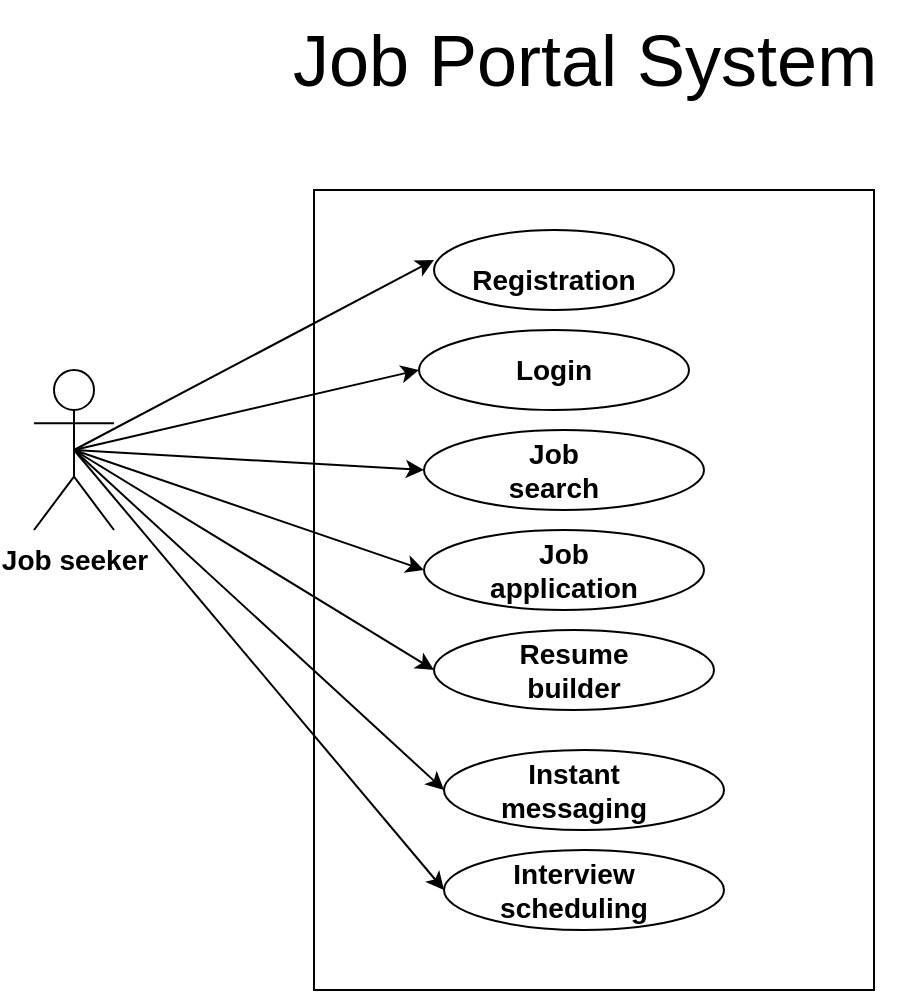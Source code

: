 <mxfile version="26.2.12" pages="3">
  <diagram name="Page-1" id="dfYz6_xtnhi5rpxcIDst">
    <mxGraphModel grid="1" page="1" gridSize="10" guides="1" tooltips="1" connect="1" arrows="1" fold="1" pageScale="1" pageWidth="850" pageHeight="1100" math="0" shadow="0">
      <root>
        <mxCell id="0" />
        <mxCell id="1" parent="0" />
        <mxCell id="t4hu7PfM-F24Ppe0Cmat-1" value="&lt;font style=&quot;font-size: 14px;&quot;&gt;&lt;b&gt;Job seeker&lt;/b&gt;&lt;/font&gt;" style="shape=umlActor;verticalLabelPosition=bottom;verticalAlign=top;html=1;outlineConnect=0;" vertex="1" parent="1">
          <mxGeometry x="90" y="-20" width="40" height="80" as="geometry" />
        </mxCell>
        <mxCell id="t4hu7PfM-F24Ppe0Cmat-21" value="Job Portal system" style="text;html=1;align=center;verticalAlign=middle;resizable=0;points=[];autosize=1;strokeColor=none;fillColor=none;" vertex="1" parent="1">
          <mxGeometry x="290" y="30" width="120" height="30" as="geometry" />
        </mxCell>
        <mxCell id="t4hu7PfM-F24Ppe0Cmat-20" value="" style="rounded=0;whiteSpace=wrap;html=1;" vertex="1" parent="1">
          <mxGeometry x="230" y="-110" width="280" height="400" as="geometry" />
        </mxCell>
        <mxCell id="t4hu7PfM-F24Ppe0Cmat-23" value="" style="ellipse;whiteSpace=wrap;html=1;" vertex="1" parent="1">
          <mxGeometry x="290" y="-90" width="120" height="40" as="geometry" />
        </mxCell>
        <mxCell id="t4hu7PfM-F24Ppe0Cmat-24" value="" style="ellipse;whiteSpace=wrap;html=1;" vertex="1" parent="1">
          <mxGeometry x="282.5" y="-40" width="135" height="40" as="geometry" />
        </mxCell>
        <mxCell id="t4hu7PfM-F24Ppe0Cmat-25" value="" style="ellipse;whiteSpace=wrap;html=1;" vertex="1" parent="1">
          <mxGeometry x="285" y="10" width="140" height="40" as="geometry" />
        </mxCell>
        <mxCell id="t4hu7PfM-F24Ppe0Cmat-29" value="&lt;font style=&quot;font-size: 14px;&quot;&gt;&lt;b&gt;Registration&lt;/b&gt;&lt;/font&gt;" style="text;html=1;align=center;verticalAlign=middle;whiteSpace=wrap;rounded=0;" vertex="1" parent="1">
          <mxGeometry x="320" y="-80" width="60" height="30" as="geometry" />
        </mxCell>
        <mxCell id="t4hu7PfM-F24Ppe0Cmat-30" value="&lt;font style=&quot;font-size: 14px;&quot;&gt;&lt;b&gt;Login&lt;/b&gt;&lt;/font&gt;" style="text;html=1;align=center;verticalAlign=middle;whiteSpace=wrap;rounded=0;" vertex="1" parent="1">
          <mxGeometry x="320" y="-35" width="60" height="30" as="geometry" />
        </mxCell>
        <mxCell id="t4hu7PfM-F24Ppe0Cmat-32" value="&lt;font style=&quot;font-size: 36px;&quot;&gt;Job Portal System&lt;/font&gt;" style="text;html=1;align=center;verticalAlign=middle;resizable=0;points=[];autosize=1;strokeColor=none;fillColor=none;" vertex="1" parent="1">
          <mxGeometry x="205" y="-205" width="320" height="60" as="geometry" />
        </mxCell>
        <mxCell id="273sXUc1JkLw10twYo9m-4" value="" style="endArrow=classic;html=1;rounded=0;entryX=0;entryY=0.5;entryDx=0;entryDy=0;" edge="1" parent="1">
          <mxGeometry width="50" height="50" relative="1" as="geometry">
            <mxPoint x="110" y="20" as="sourcePoint" />
            <mxPoint x="290" y="-75" as="targetPoint" />
          </mxGeometry>
        </mxCell>
        <mxCell id="273sXUc1JkLw10twYo9m-5" value="" style="endArrow=classic;html=1;rounded=0;exitX=0.5;exitY=0.5;exitDx=0;exitDy=0;exitPerimeter=0;" edge="1" parent="1" source="t4hu7PfM-F24Ppe0Cmat-1">
          <mxGeometry width="50" height="50" relative="1" as="geometry">
            <mxPoint x="112.5" as="sourcePoint" />
            <mxPoint x="282.5" y="-20" as="targetPoint" />
          </mxGeometry>
        </mxCell>
        <mxCell id="273sXUc1JkLw10twYo9m-6" value="&lt;font style=&quot;font-size: 14px;&quot;&gt;&lt;b&gt;Job search&lt;/b&gt;&lt;/font&gt;" style="text;html=1;align=center;verticalAlign=middle;whiteSpace=wrap;rounded=0;" vertex="1" parent="1">
          <mxGeometry x="320" y="15" width="60" height="30" as="geometry" />
        </mxCell>
        <mxCell id="273sXUc1JkLw10twYo9m-7" value="" style="ellipse;whiteSpace=wrap;html=1;" vertex="1" parent="1">
          <mxGeometry x="285" y="60" width="140" height="40" as="geometry" />
        </mxCell>
        <mxCell id="273sXUc1JkLw10twYo9m-8" value="" style="ellipse;whiteSpace=wrap;html=1;" vertex="1" parent="1">
          <mxGeometry x="290" y="110" width="140" height="40" as="geometry" />
        </mxCell>
        <mxCell id="273sXUc1JkLw10twYo9m-9" value="&lt;font style=&quot;font-size: 14px;&quot;&gt;&lt;b&gt;Job application&lt;/b&gt;&lt;/font&gt;" style="text;html=1;align=center;verticalAlign=middle;whiteSpace=wrap;rounded=0;" vertex="1" parent="1">
          <mxGeometry x="325" y="65" width="60" height="30" as="geometry" />
        </mxCell>
        <mxCell id="273sXUc1JkLw10twYo9m-10" value="&lt;font style=&quot;font-size: 14px;&quot;&gt;&lt;b&gt;Resume builder&lt;/b&gt;&lt;/font&gt;" style="text;html=1;align=center;verticalAlign=middle;whiteSpace=wrap;rounded=0;" vertex="1" parent="1">
          <mxGeometry x="330" y="115" width="60" height="30" as="geometry" />
        </mxCell>
        <mxCell id="273sXUc1JkLw10twYo9m-11" value="" style="ellipse;whiteSpace=wrap;html=1;" vertex="1" parent="1">
          <mxGeometry x="295" y="220" width="140" height="40" as="geometry" />
        </mxCell>
        <mxCell id="273sXUc1JkLw10twYo9m-12" value="" style="ellipse;whiteSpace=wrap;html=1;" vertex="1" parent="1">
          <mxGeometry x="295" y="170" width="140" height="40" as="geometry" />
        </mxCell>
        <mxCell id="273sXUc1JkLw10twYo9m-13" value="&lt;font style=&quot;font-size: 14px;&quot;&gt;&lt;b&gt;Instant messaging&lt;/b&gt;&lt;/font&gt;" style="text;html=1;align=center;verticalAlign=middle;whiteSpace=wrap;rounded=0;" vertex="1" parent="1">
          <mxGeometry x="330" y="175" width="60" height="30" as="geometry" />
        </mxCell>
        <mxCell id="273sXUc1JkLw10twYo9m-14" value="&lt;font style=&quot;font-size: 14px;&quot;&gt;&lt;b&gt;Interview scheduling&lt;/b&gt;&lt;/font&gt;" style="text;html=1;align=center;verticalAlign=middle;whiteSpace=wrap;rounded=0;" vertex="1" parent="1">
          <mxGeometry x="330" y="225" width="60" height="30" as="geometry" />
        </mxCell>
        <mxCell id="273sXUc1JkLw10twYo9m-15" value="" style="endArrow=classic;html=1;rounded=0;exitX=0.5;exitY=0.5;exitDx=0;exitDy=0;exitPerimeter=0;entryX=0;entryY=0.5;entryDx=0;entryDy=0;" edge="1" parent="1" source="t4hu7PfM-F24Ppe0Cmat-1" target="t4hu7PfM-F24Ppe0Cmat-25">
          <mxGeometry width="50" height="50" relative="1" as="geometry">
            <mxPoint x="160" y="90" as="sourcePoint" />
            <mxPoint x="210" y="40" as="targetPoint" />
          </mxGeometry>
        </mxCell>
        <mxCell id="273sXUc1JkLw10twYo9m-16" value="" style="endArrow=classic;html=1;rounded=0;entryX=0;entryY=0.5;entryDx=0;entryDy=0;" edge="1" parent="1" target="273sXUc1JkLw10twYo9m-7">
          <mxGeometry width="50" height="50" relative="1" as="geometry">
            <mxPoint x="110" y="20" as="sourcePoint" />
            <mxPoint x="210" y="50" as="targetPoint" />
          </mxGeometry>
        </mxCell>
        <mxCell id="273sXUc1JkLw10twYo9m-17" value="" style="endArrow=classic;html=1;rounded=0;exitX=0.5;exitY=0.5;exitDx=0;exitDy=0;exitPerimeter=0;" edge="1" parent="1" source="t4hu7PfM-F24Ppe0Cmat-1">
          <mxGeometry width="50" height="50" relative="1" as="geometry">
            <mxPoint x="150" y="140" as="sourcePoint" />
            <mxPoint x="290" y="130" as="targetPoint" />
          </mxGeometry>
        </mxCell>
        <mxCell id="273sXUc1JkLw10twYo9m-18" value="" style="endArrow=classic;html=1;rounded=0;exitX=0.5;exitY=0.5;exitDx=0;exitDy=0;exitPerimeter=0;entryX=0;entryY=0.5;entryDx=0;entryDy=0;" edge="1" parent="1" source="t4hu7PfM-F24Ppe0Cmat-1" target="273sXUc1JkLw10twYo9m-12">
          <mxGeometry width="50" height="50" relative="1" as="geometry">
            <mxPoint x="120" y="30" as="sourcePoint" />
            <mxPoint x="180" y="120" as="targetPoint" />
          </mxGeometry>
        </mxCell>
        <mxCell id="273sXUc1JkLw10twYo9m-19" value="" style="endArrow=classic;html=1;rounded=0;entryX=0;entryY=0.5;entryDx=0;entryDy=0;exitX=0.5;exitY=0.5;exitDx=0;exitDy=0;exitPerimeter=0;" edge="1" parent="1" source="t4hu7PfM-F24Ppe0Cmat-1" target="273sXUc1JkLw10twYo9m-11">
          <mxGeometry width="50" height="50" relative="1" as="geometry">
            <mxPoint x="120" y="30" as="sourcePoint" />
            <mxPoint x="190" y="125" as="targetPoint" />
          </mxGeometry>
        </mxCell>
      </root>
    </mxGraphModel>
  </diagram>
  <diagram id="jQeQUMfMaqE8hP19j-w_" name="Page-2">
    <mxGraphModel grid="1" page="1" gridSize="10" guides="1" tooltips="1" connect="1" arrows="1" fold="1" pageScale="1" pageWidth="850" pageHeight="1100" math="0" shadow="0">
      <root>
        <mxCell id="0" />
        <mxCell id="1" parent="0" />
        <mxCell id="7cWEpLP-1fG-6QIXvSTW-1" value="&lt;font style=&quot;font-size: 36px;&quot;&gt;Job Portal System&lt;/font&gt;" style="text;html=1;align=center;verticalAlign=middle;resizable=0;points=[];autosize=1;strokeColor=none;fillColor=none;" vertex="1" parent="1">
          <mxGeometry x="270" y="30" width="320" height="60" as="geometry" />
        </mxCell>
        <mxCell id="7cWEpLP-1fG-6QIXvSTW-2" value="" style="rounded=0;whiteSpace=wrap;html=1;" vertex="1" parent="1">
          <mxGeometry x="290" y="110" width="280" height="450" as="geometry" />
        </mxCell>
        <mxCell id="7cWEpLP-1fG-6QIXvSTW-3" value="&lt;font style=&quot;font-size: 14px;&quot;&gt;&lt;b&gt;Job Provider&lt;/b&gt;&lt;/font&gt;" style="shape=umlActor;verticalLabelPosition=bottom;verticalAlign=top;html=1;outlineConnect=0;" vertex="1" parent="1">
          <mxGeometry x="160" y="270" width="30" height="60" as="geometry" />
        </mxCell>
        <mxCell id="oTHLnnU823vwMnBwg017-1" value="" style="ellipse;whiteSpace=wrap;html=1;" vertex="1" parent="1">
          <mxGeometry x="330" y="130" width="160" height="50" as="geometry" />
        </mxCell>
        <mxCell id="oTHLnnU823vwMnBwg017-2" value="" style="ellipse;whiteSpace=wrap;html=1;" vertex="1" parent="1">
          <mxGeometry x="330" y="190" width="160" height="50" as="geometry" />
        </mxCell>
        <mxCell id="oTHLnnU823vwMnBwg017-3" value="" style="ellipse;whiteSpace=wrap;html=1;" vertex="1" parent="1">
          <mxGeometry x="330" y="250" width="160" height="50" as="geometry" />
        </mxCell>
        <mxCell id="oTHLnnU823vwMnBwg017-4" value="" style="ellipse;whiteSpace=wrap;html=1;" vertex="1" parent="1">
          <mxGeometry x="330" y="310" width="160" height="50" as="geometry" />
        </mxCell>
        <mxCell id="oTHLnnU823vwMnBwg017-5" value="" style="ellipse;whiteSpace=wrap;html=1;" vertex="1" parent="1">
          <mxGeometry x="330" y="370" width="160" height="50" as="geometry" />
        </mxCell>
        <mxCell id="oTHLnnU823vwMnBwg017-6" value="" style="ellipse;whiteSpace=wrap;html=1;" vertex="1" parent="1">
          <mxGeometry x="330" y="430" width="160" height="50" as="geometry" />
        </mxCell>
        <mxCell id="oTHLnnU823vwMnBwg017-7" value="&lt;font style=&quot;font-size: 14px;&quot;&gt;&lt;b&gt;Job vacancy&lt;/b&gt;&lt;/font&gt;" style="text;html=1;align=center;verticalAlign=middle;whiteSpace=wrap;rounded=0;" vertex="1" parent="1">
          <mxGeometry x="380" y="260" width="60" height="30" as="geometry" />
        </mxCell>
        <mxCell id="oTHLnnU823vwMnBwg017-8" value="&lt;font style=&quot;font-size: 14px;&quot;&gt;&lt;b&gt;Login&lt;/b&gt;&lt;/font&gt;" style="text;html=1;align=center;verticalAlign=middle;whiteSpace=wrap;rounded=0;" vertex="1" parent="1">
          <mxGeometry x="380" y="200" width="60" height="30" as="geometry" />
        </mxCell>
        <mxCell id="oTHLnnU823vwMnBwg017-9" value="&lt;font style=&quot;font-size: 14px;&quot;&gt;&lt;b&gt;Register&lt;/b&gt;&lt;/font&gt;" style="text;html=1;align=center;verticalAlign=middle;whiteSpace=wrap;rounded=0;" vertex="1" parent="1">
          <mxGeometry x="370" y="140" width="60" height="30" as="geometry" />
        </mxCell>
        <mxCell id="oTHLnnU823vwMnBwg017-10" value="&lt;font style=&quot;font-size: 14px;&quot;&gt;&lt;b&gt;Virtual interview&lt;/b&gt;&lt;/font&gt;" style="text;html=1;align=center;verticalAlign=middle;whiteSpace=wrap;rounded=0;" vertex="1" parent="1">
          <mxGeometry x="390" y="440" width="60" height="30" as="geometry" />
        </mxCell>
        <mxCell id="oTHLnnU823vwMnBwg017-11" value="&lt;font style=&quot;font-size: 14px;&quot;&gt;&lt;b&gt;Application track&lt;/b&gt;&lt;/font&gt;" style="text;html=1;align=center;verticalAlign=middle;whiteSpace=wrap;rounded=0;" vertex="1" parent="1">
          <mxGeometry x="380" y="380" width="60" height="30" as="geometry" />
        </mxCell>
        <mxCell id="oTHLnnU823vwMnBwg017-12" value="&lt;font style=&quot;font-size: 14px;&quot;&gt;&lt;b&gt;Resume filter&lt;/b&gt;&lt;/font&gt;" style="text;html=1;align=center;verticalAlign=middle;whiteSpace=wrap;rounded=0;" vertex="1" parent="1">
          <mxGeometry x="380" y="320" width="60" height="30" as="geometry" />
        </mxCell>
        <mxCell id="oTHLnnU823vwMnBwg017-13" value="" style="ellipse;whiteSpace=wrap;html=1;" vertex="1" parent="1">
          <mxGeometry x="330" y="500" width="160" height="50" as="geometry" />
        </mxCell>
        <mxCell id="oTHLnnU823vwMnBwg017-14" value="&lt;font style=&quot;font-size: 14px;&quot;&gt;&lt;b&gt;Short video of job&lt;/b&gt;&lt;/font&gt;" style="text;html=1;align=center;verticalAlign=middle;whiteSpace=wrap;rounded=0;" vertex="1" parent="1">
          <mxGeometry x="360" y="510" width="80" height="30" as="geometry" />
        </mxCell>
        <mxCell id="lQrFYlmpGnTztw142jMM-1" value="" style="endArrow=classic;html=1;rounded=0;exitX=0.5;exitY=0.5;exitDx=0;exitDy=0;exitPerimeter=0;entryX=0;entryY=0.5;entryDx=0;entryDy=0;" edge="1" parent="1" source="7cWEpLP-1fG-6QIXvSTW-3" target="oTHLnnU823vwMnBwg017-1">
          <mxGeometry width="50" height="50" relative="1" as="geometry">
            <mxPoint x="210" y="290" as="sourcePoint" />
            <mxPoint x="260" y="240" as="targetPoint" />
          </mxGeometry>
        </mxCell>
        <mxCell id="lQrFYlmpGnTztw142jMM-3" value="" style="endArrow=classic;html=1;rounded=0;exitX=0.5;exitY=0.5;exitDx=0;exitDy=0;exitPerimeter=0;entryX=0;entryY=0.5;entryDx=0;entryDy=0;" edge="1" parent="1" source="7cWEpLP-1fG-6QIXvSTW-3" target="oTHLnnU823vwMnBwg017-3">
          <mxGeometry width="50" height="50" relative="1" as="geometry">
            <mxPoint x="240" y="360" as="sourcePoint" />
            <mxPoint x="290" y="310" as="targetPoint" />
          </mxGeometry>
        </mxCell>
        <mxCell id="lQrFYlmpGnTztw142jMM-4" value="" style="endArrow=classic;html=1;rounded=0;exitX=0.5;exitY=0.5;exitDx=0;exitDy=0;exitPerimeter=0;entryX=0;entryY=0.5;entryDx=0;entryDy=0;" edge="1" parent="1" source="7cWEpLP-1fG-6QIXvSTW-3" target="oTHLnnU823vwMnBwg017-2">
          <mxGeometry width="50" height="50" relative="1" as="geometry">
            <mxPoint x="200" y="320" as="sourcePoint" />
            <mxPoint x="250" y="270" as="targetPoint" />
          </mxGeometry>
        </mxCell>
        <mxCell id="lQrFYlmpGnTztw142jMM-5" value="" style="endArrow=classic;html=1;rounded=0;entryX=0;entryY=0.5;entryDx=0;entryDy=0;exitX=0.5;exitY=0.5;exitDx=0;exitDy=0;exitPerimeter=0;" edge="1" parent="1" source="7cWEpLP-1fG-6QIXvSTW-3" target="oTHLnnU823vwMnBwg017-4">
          <mxGeometry width="50" height="50" relative="1" as="geometry">
            <mxPoint x="230" y="370" as="sourcePoint" />
            <mxPoint x="280" y="320" as="targetPoint" />
          </mxGeometry>
        </mxCell>
        <mxCell id="lQrFYlmpGnTztw142jMM-6" value="" style="endArrow=classic;html=1;rounded=0;exitX=0.5;exitY=0.5;exitDx=0;exitDy=0;exitPerimeter=0;entryX=0.088;entryY=0.788;entryDx=0;entryDy=0;entryPerimeter=0;" edge="1" parent="1" source="7cWEpLP-1fG-6QIXvSTW-3" target="oTHLnnU823vwMnBwg017-5">
          <mxGeometry width="50" height="50" relative="1" as="geometry">
            <mxPoint x="200" y="390" as="sourcePoint" />
            <mxPoint x="250" y="340" as="targetPoint" />
          </mxGeometry>
        </mxCell>
        <mxCell id="lQrFYlmpGnTztw142jMM-7" value="" style="endArrow=classic;html=1;rounded=0;entryX=0;entryY=0.5;entryDx=0;entryDy=0;exitX=0.5;exitY=0.5;exitDx=0;exitDy=0;exitPerimeter=0;" edge="1" parent="1" source="7cWEpLP-1fG-6QIXvSTW-3" target="oTHLnnU823vwMnBwg017-6">
          <mxGeometry width="50" height="50" relative="1" as="geometry">
            <mxPoint x="180" y="300" as="sourcePoint" />
            <mxPoint x="220" y="410" as="targetPoint" />
          </mxGeometry>
        </mxCell>
        <mxCell id="lQrFYlmpGnTztw142jMM-8" value="" style="endArrow=classic;html=1;rounded=0;entryX=0;entryY=0.5;entryDx=0;entryDy=0;exitX=0.5;exitY=0.5;exitDx=0;exitDy=0;exitPerimeter=0;" edge="1" parent="1" source="7cWEpLP-1fG-6QIXvSTW-3" target="oTHLnnU823vwMnBwg017-13">
          <mxGeometry width="50" height="50" relative="1" as="geometry">
            <mxPoint x="180" y="310" as="sourcePoint" />
            <mxPoint x="260" y="390" as="targetPoint" />
          </mxGeometry>
        </mxCell>
      </root>
    </mxGraphModel>
  </diagram>
  <diagram id="EwZPRqlyoMBEBbW7mfCs" name="Page-3">
    <mxGraphModel grid="1" page="1" gridSize="10" guides="1" tooltips="1" connect="1" arrows="1" fold="1" pageScale="1" pageWidth="850" pageHeight="1100" math="0" shadow="0">
      <root>
        <mxCell id="0" />
        <mxCell id="1" parent="0" />
        <mxCell id="9g4nU3QtCWG8q4K8XWJQ-1" value="&lt;font style=&quot;font-size: 36px;&quot;&gt;Job Portal System&lt;/font&gt;" style="text;html=1;align=center;verticalAlign=middle;resizable=0;points=[];autosize=1;strokeColor=none;fillColor=none;" vertex="1" parent="1">
          <mxGeometry x="215" y="40" width="320" height="60" as="geometry" />
        </mxCell>
        <mxCell id="eOT1xTj7477cuCd_nX-L-1" value="&lt;font style=&quot;font-size: 14px;&quot;&gt;&lt;b&gt;Platform Admin&lt;/b&gt;&lt;/font&gt;" style="shape=umlActor;verticalLabelPosition=bottom;verticalAlign=top;html=1;outlineConnect=0;" vertex="1" parent="1">
          <mxGeometry x="120" y="250" width="30" height="60" as="geometry" />
        </mxCell>
        <mxCell id="eOT1xTj7477cuCd_nX-L-2" value="" style="rounded=0;whiteSpace=wrap;html=1;" vertex="1" parent="1">
          <mxGeometry x="240" y="120" width="250" height="450" as="geometry" />
        </mxCell>
        <mxCell id="eOT1xTj7477cuCd_nX-L-3" value="" style="ellipse;whiteSpace=wrap;html=1;" vertex="1" parent="1">
          <mxGeometry x="280" y="130" width="170" height="50" as="geometry" />
        </mxCell>
        <mxCell id="eOT1xTj7477cuCd_nX-L-4" value="" style="ellipse;whiteSpace=wrap;html=1;" vertex="1" parent="1">
          <mxGeometry x="280" y="190" width="170" height="50" as="geometry" />
        </mxCell>
        <mxCell id="eOT1xTj7477cuCd_nX-L-5" value="" style="ellipse;whiteSpace=wrap;html=1;" vertex="1" parent="1">
          <mxGeometry x="280" y="250" width="170" height="50" as="geometry" />
        </mxCell>
        <mxCell id="eOT1xTj7477cuCd_nX-L-6" value="" style="ellipse;whiteSpace=wrap;html=1;" vertex="1" parent="1">
          <mxGeometry x="280" y="310" width="170" height="50" as="geometry" />
        </mxCell>
        <mxCell id="eOT1xTj7477cuCd_nX-L-7" value="" style="ellipse;whiteSpace=wrap;html=1;" vertex="1" parent="1">
          <mxGeometry x="290" y="440" width="170" height="50" as="geometry" />
        </mxCell>
        <mxCell id="eOT1xTj7477cuCd_nX-L-8" value="" style="ellipse;whiteSpace=wrap;html=1;" vertex="1" parent="1">
          <mxGeometry x="285" y="380" width="170" height="50" as="geometry" />
        </mxCell>
        <mxCell id="eOT1xTj7477cuCd_nX-L-9" value="" style="ellipse;whiteSpace=wrap;html=1;" vertex="1" parent="1">
          <mxGeometry x="290" y="500" width="170" height="50" as="geometry" />
        </mxCell>
        <mxCell id="eOT1xTj7477cuCd_nX-L-10" value="&lt;font style=&quot;font-size: 14px;&quot;&gt;&lt;b&gt;Users activity analytics&lt;/b&gt;&lt;/font&gt;" style="text;html=1;align=center;verticalAlign=middle;whiteSpace=wrap;rounded=0;" vertex="1" parent="1">
          <mxGeometry x="310" y="140" width="100" height="30" as="geometry" />
        </mxCell>
        <mxCell id="eOT1xTj7477cuCd_nX-L-11" value="&lt;font style=&quot;font-size: 14px;&quot;&gt;&lt;b&gt;Site performance report&lt;/b&gt;&lt;/font&gt;" style="text;html=1;align=center;verticalAlign=middle;whiteSpace=wrap;rounded=0;" vertex="1" parent="1">
          <mxGeometry x="320" y="200" width="100" height="30" as="geometry" />
        </mxCell>
        <mxCell id="eOT1xTj7477cuCd_nX-L-12" value="&lt;font style=&quot;font-size: 14px;&quot;&gt;&lt;b&gt;Authentication&lt;/b&gt;&lt;/font&gt;" style="text;html=1;align=center;verticalAlign=middle;whiteSpace=wrap;rounded=0;" vertex="1" parent="1">
          <mxGeometry x="340" y="260" width="60" height="30" as="geometry" />
        </mxCell>
        <mxCell id="eOT1xTj7477cuCd_nX-L-14" value="&lt;font style=&quot;font-size: 14px;&quot;&gt;&lt;b&gt;Skill enhancement&lt;/b&gt;&lt;/font&gt;" style="text;html=1;align=center;verticalAlign=middle;whiteSpace=wrap;rounded=0;" vertex="1" parent="1">
          <mxGeometry x="340" y="320" width="60" height="30" as="geometry" />
        </mxCell>
        <mxCell id="eOT1xTj7477cuCd_nX-L-15" value="&lt;font style=&quot;font-size: 14px;&quot;&gt;&lt;b&gt;Banner updating&lt;/b&gt;&lt;/font&gt;" style="text;html=1;align=center;verticalAlign=middle;whiteSpace=wrap;rounded=0;" vertex="1" parent="1">
          <mxGeometry x="345" y="390" width="60" height="30" as="geometry" />
        </mxCell>
        <mxCell id="eOT1xTj7477cuCd_nX-L-16" value="&lt;font style=&quot;font-size: 14px;&quot;&gt;&lt;b&gt;Premium users features&lt;/b&gt;&lt;/font&gt;" style="text;html=1;align=center;verticalAlign=middle;whiteSpace=wrap;rounded=0;" vertex="1" parent="1">
          <mxGeometry x="320" y="450" width="100" height="30" as="geometry" />
        </mxCell>
        <mxCell id="eOT1xTj7477cuCd_nX-L-17" value="&lt;font style=&quot;font-size: 14px;&quot;&gt;&lt;b&gt;Issue reporting&lt;/b&gt;&lt;/font&gt;" style="text;html=1;align=center;verticalAlign=middle;whiteSpace=wrap;rounded=0;" vertex="1" parent="1">
          <mxGeometry x="340" y="510" width="60" height="30" as="geometry" />
        </mxCell>
        <mxCell id="eOT1xTj7477cuCd_nX-L-18" value="" style="endArrow=classic;html=1;rounded=0;exitX=0.5;exitY=0.5;exitDx=0;exitDy=0;exitPerimeter=0;entryX=0.16;entryY=0.089;entryDx=0;entryDy=0;entryPerimeter=0;" edge="1" parent="1" source="eOT1xTj7477cuCd_nX-L-1" target="eOT1xTj7477cuCd_nX-L-2">
          <mxGeometry width="50" height="50" relative="1" as="geometry">
            <mxPoint x="180" y="280" as="sourcePoint" />
            <mxPoint x="230" y="230" as="targetPoint" />
          </mxGeometry>
        </mxCell>
        <mxCell id="eOT1xTj7477cuCd_nX-L-19" value="" style="endArrow=classic;html=1;rounded=0;entryX=0;entryY=0.5;entryDx=0;entryDy=0;" edge="1" parent="1" target="eOT1xTj7477cuCd_nX-L-4">
          <mxGeometry width="50" height="50" relative="1" as="geometry">
            <mxPoint x="140" y="280" as="sourcePoint" />
            <mxPoint x="200" y="260" as="targetPoint" />
          </mxGeometry>
        </mxCell>
        <mxCell id="eOT1xTj7477cuCd_nX-L-20" value="" style="endArrow=classic;html=1;rounded=0;exitX=0.5;exitY=0.5;exitDx=0;exitDy=0;exitPerimeter=0;entryX=0;entryY=0.5;entryDx=0;entryDy=0;" edge="1" parent="1" source="eOT1xTj7477cuCd_nX-L-1" target="eOT1xTj7477cuCd_nX-L-5">
          <mxGeometry width="50" height="50" relative="1" as="geometry">
            <mxPoint x="170" y="340" as="sourcePoint" />
            <mxPoint x="220" y="290" as="targetPoint" />
          </mxGeometry>
        </mxCell>
        <mxCell id="eOT1xTj7477cuCd_nX-L-22" value="" style="endArrow=classic;html=1;rounded=0;entryX=0;entryY=0.5;entryDx=0;entryDy=0;" edge="1" parent="1">
          <mxGeometry width="50" height="50" relative="1" as="geometry">
            <mxPoint x="140" y="282.5" as="sourcePoint" />
            <mxPoint x="285" y="407.5" as="targetPoint" />
          </mxGeometry>
        </mxCell>
        <mxCell id="eOT1xTj7477cuCd_nX-L-23" value="" style="endArrow=classic;html=1;rounded=0;entryX=0.056;entryY=0.672;entryDx=0;entryDy=0;entryPerimeter=0;exitX=0.5;exitY=0.5;exitDx=0;exitDy=0;exitPerimeter=0;" edge="1" parent="1" source="eOT1xTj7477cuCd_nX-L-1" target="eOT1xTj7477cuCd_nX-L-6">
          <mxGeometry width="50" height="50" relative="1" as="geometry">
            <mxPoint x="150" y="286" as="sourcePoint" />
            <mxPoint x="210" y="290" as="targetPoint" />
          </mxGeometry>
        </mxCell>
        <mxCell id="eOT1xTj7477cuCd_nX-L-24" value="" style="endArrow=classic;html=1;rounded=0;entryX=0;entryY=0.5;entryDx=0;entryDy=0;exitX=0.5;exitY=0.5;exitDx=0;exitDy=0;exitPerimeter=0;" edge="1" parent="1" source="eOT1xTj7477cuCd_nX-L-1" target="eOT1xTj7477cuCd_nX-L-7">
          <mxGeometry width="50" height="50" relative="1" as="geometry">
            <mxPoint x="140" y="290" as="sourcePoint" />
            <mxPoint x="220" y="390" as="targetPoint" />
          </mxGeometry>
        </mxCell>
        <mxCell id="eOT1xTj7477cuCd_nX-L-25" value="" style="endArrow=classic;html=1;rounded=0;entryX=0;entryY=0.5;entryDx=0;entryDy=0;exitX=0.5;exitY=0.5;exitDx=0;exitDy=0;exitPerimeter=0;" edge="1" parent="1" source="eOT1xTj7477cuCd_nX-L-1" target="eOT1xTj7477cuCd_nX-L-9">
          <mxGeometry width="50" height="50" relative="1" as="geometry">
            <mxPoint x="150" y="300" as="sourcePoint" />
            <mxPoint x="170" y="530" as="targetPoint" />
          </mxGeometry>
        </mxCell>
      </root>
    </mxGraphModel>
  </diagram>
</mxfile>

